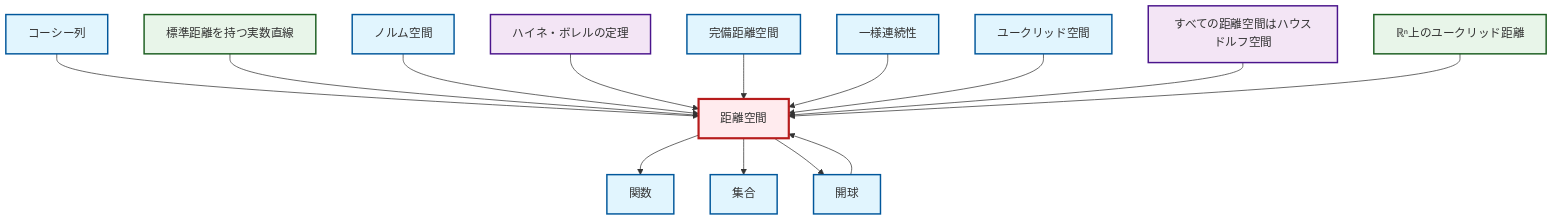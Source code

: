 graph TD
    classDef definition fill:#e1f5fe,stroke:#01579b,stroke-width:2px
    classDef theorem fill:#f3e5f5,stroke:#4a148c,stroke-width:2px
    classDef axiom fill:#fff3e0,stroke:#e65100,stroke-width:2px
    classDef example fill:#e8f5e9,stroke:#1b5e20,stroke-width:2px
    classDef current fill:#ffebee,stroke:#b71c1c,stroke-width:3px
    def-metric-space["距離空間"]:::definition
    def-cauchy-sequence["コーシー列"]:::definition
    def-euclidean-space["ユークリッド空間"]:::definition
    def-complete-metric-space["完備距離空間"]:::definition
    thm-heine-borel["ハイネ・ボレルの定理"]:::theorem
    def-normed-vector-space["ノルム空間"]:::definition
    def-uniform-continuity["一様連続性"]:::definition
    ex-euclidean-metric["ℝⁿ上のユークリッド距離"]:::example
    def-set["集合"]:::definition
    thm-metric-hausdorff["すべての距離空間はハウスドルフ空間"]:::theorem
    ex-real-line-metric["標準距離を持つ実数直線"]:::example
    def-open-ball["開球"]:::definition
    def-function["関数"]:::definition
    def-cauchy-sequence --> def-metric-space
    ex-real-line-metric --> def-metric-space
    def-normed-vector-space --> def-metric-space
    thm-heine-borel --> def-metric-space
    def-complete-metric-space --> def-metric-space
    def-uniform-continuity --> def-metric-space
    def-metric-space --> def-function
    def-metric-space --> def-set
    def-metric-space --> def-open-ball
    def-euclidean-space --> def-metric-space
    thm-metric-hausdorff --> def-metric-space
    ex-euclidean-metric --> def-metric-space
    def-open-ball --> def-metric-space
    class def-metric-space current